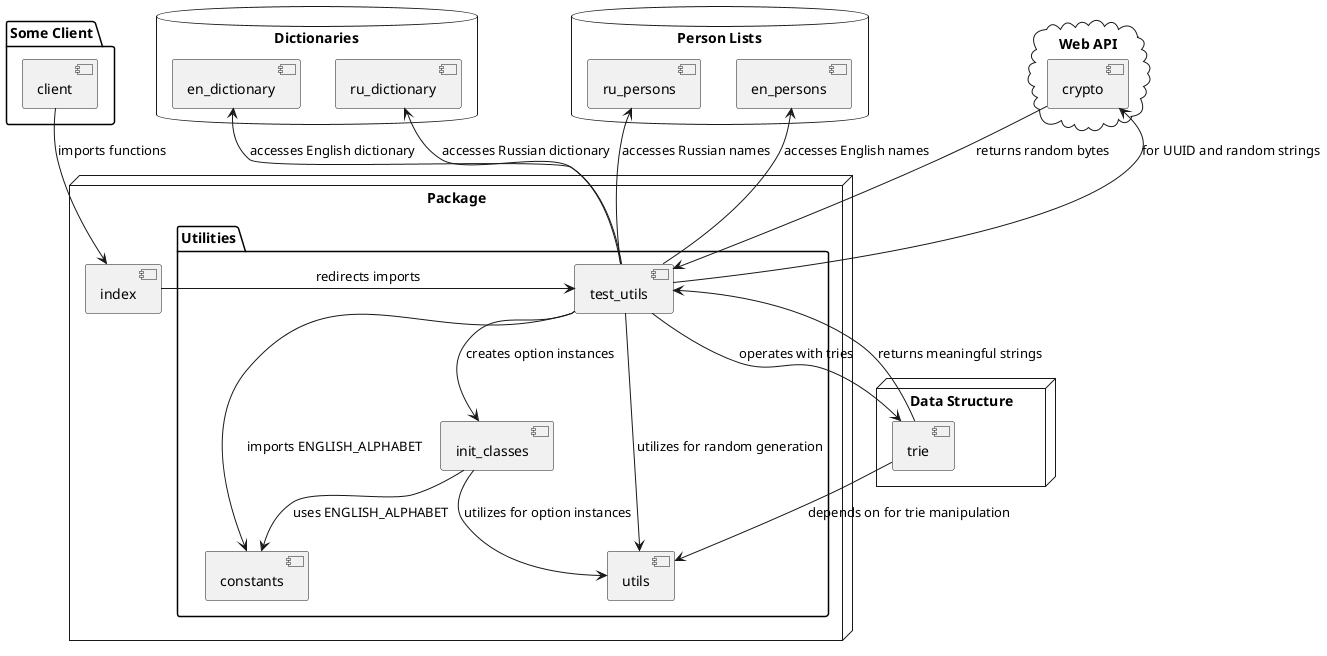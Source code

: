 @startuml
package "Some Client" {
  [client]
}

node "Package" {
  [index]
  package "Utilities" {
    [test_utils]
    [init_classes]
    [utils]
    [constants]
  }
}

database "Dictionaries" {
  [en_dictionary]
  [ru_dictionary]
}

database "Person Lists" {
  [en_persons]
  [ru_persons]
}

node "Data Structure" {
  [trie]
}

cloud "Web API" {
  [crypto]
}

client --> index : imports functions
index -r-> test_utils : redirects imports

test_utils --> constants : imports ENGLISH_ALPHABET
test_utils --> trie : operates with tries
test_utils -u-> crypto : for UUID and random strings

test_utils --> init_classes : creates option instances
test_utils --> utils : utilizes for random generation
test_utils -u-> en_persons : accesses English names
test_utils -u-> ru_persons : accesses Russian names

test_utils -u-> en_dictionary : accesses English dictionary
test_utils -u-> ru_dictionary : accesses Russian dictionary

crypto --> test_utils : returns random bytes

init_classes --> constants : uses ENGLISH_ALPHABET
init_classes --> utils : utilizes for option instances

trie --> utils : depends on for trie manipulation
trie --> test_utils : returns meaningful strings

'note over trie, test_utils
'    Trie usage for generating
'    meaningful strings is a key part
'    of the utils module's functionality.
'end note
@enduml